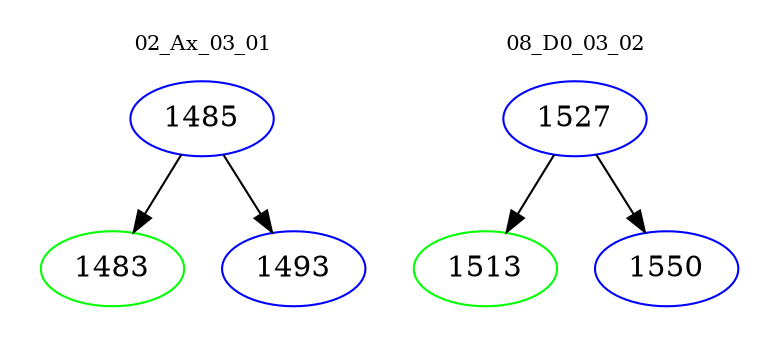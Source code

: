digraph{
subgraph cluster_0 {
color = white
label = "02_Ax_03_01";
fontsize=10;
T0_1485 [label="1485", color="blue"]
T0_1485 -> T0_1483 [color="black"]
T0_1483 [label="1483", color="green"]
T0_1485 -> T0_1493 [color="black"]
T0_1493 [label="1493", color="blue"]
}
subgraph cluster_1 {
color = white
label = "08_D0_03_02";
fontsize=10;
T1_1527 [label="1527", color="blue"]
T1_1527 -> T1_1513 [color="black"]
T1_1513 [label="1513", color="green"]
T1_1527 -> T1_1550 [color="black"]
T1_1550 [label="1550", color="blue"]
}
}
